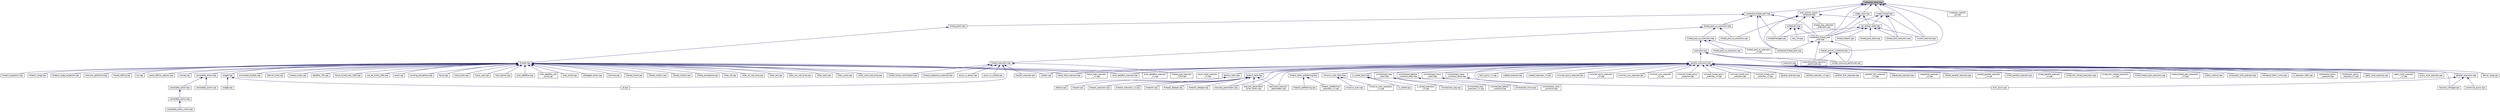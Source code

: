 digraph "scheduler_base.hpp"
{
  edge [fontname="Helvetica",fontsize="10",labelfontname="Helvetica",labelfontsize="10"];
  node [fontname="Helvetica",fontsize="10",shape=record];
  Node186 [label="scheduler_base.hpp",height=0.2,width=0.4,color="black", fillcolor="grey75", style="filled", fontcolor="black"];
  Node186 -> Node187 [dir="back",color="midnightblue",fontsize="10",style="solid",fontname="Helvetica"];
  Node187 [label="shared_priority_scheduler.hpp",height=0.2,width=0.4,color="black", fillcolor="white", style="filled",URL="$d0/d84/shared__priority__scheduler_8hpp.html"];
  Node187 -> Node188 [dir="back",color="midnightblue",fontsize="10",style="solid",fontname="Helvetica"];
  Node188 [label="oversubscribing_resource\l_partitioner.cpp",height=0.2,width=0.4,color="black", fillcolor="white", style="filled",URL="$dd/dee/oversubscribing__resource__partitioner_8cpp.html"];
  Node187 -> Node189 [dir="back",color="midnightblue",fontsize="10",style="solid",fontname="Helvetica"];
  Node189 [label="simple_resource_partitioner.cpp",height=0.2,width=0.4,color="black", fillcolor="white", style="filled",URL="$d5/df9/simple__resource__partitioner_8cpp.html"];
  Node186 -> Node190 [dir="back",color="midnightblue",fontsize="10",style="solid",fontname="Helvetica"];
  Node190 [label="create_thread.hpp",height=0.2,width=0.4,color="black", fillcolor="white", style="filled",URL="$db/dbb/create__thread_8hpp.html"];
  Node190 -> Node191 [dir="back",color="midnightblue",fontsize="10",style="solid",fontname="Helvetica"];
  Node191 [label="scheduled_thread_pool\l_impl.hpp",height=0.2,width=0.4,color="black", fillcolor="white", style="filled",URL="$d7/da2/scheduled__thread__pool__impl_8hpp.html"];
  Node191 -> Node188 [dir="back",color="midnightblue",fontsize="10",style="solid",fontname="Helvetica"];
  Node191 -> Node189 [dir="back",color="midnightblue",fontsize="10",style="solid",fontname="Helvetica"];
  Node191 -> Node192 [dir="back",color="midnightblue",fontsize="10",style="solid",fontname="Helvetica"];
  Node192 [label="scheduled_thread_pool.cpp",height=0.2,width=0.4,color="black", fillcolor="white", style="filled",URL="$d5/d73/scheduled__thread__pool_8cpp.html"];
  Node190 -> Node193 [dir="back",color="midnightblue",fontsize="10",style="solid",fontname="Helvetica"];
  Node193 [label="set_thread_state.hpp",height=0.2,width=0.4,color="black", fillcolor="white", style="filled",URL="$d6/d98/set__thread__state_8hpp.html"];
  Node193 -> Node191 [dir="back",color="midnightblue",fontsize="10",style="solid",fontname="Helvetica"];
  Node193 -> Node194 [dir="back",color="midnightblue",fontsize="10",style="solid",fontname="Helvetica"];
  Node194 [label="thread_pool_base.cpp",height=0.2,width=0.4,color="black", fillcolor="white", style="filled",URL="$da/de2/thread__pool__base_8cpp.html"];
  Node193 -> Node195 [dir="back",color="midnightblue",fontsize="10",style="solid",fontname="Helvetica"];
  Node195 [label="current_executor.cpp",height=0.2,width=0.4,color="black", fillcolor="white", style="filled",URL="$d4/d27/current__executor_8cpp.html"];
  Node193 -> Node196 [dir="back",color="midnightblue",fontsize="10",style="solid",fontname="Helvetica"];
  Node196 [label="thread_pool_executors.cpp",height=0.2,width=0.4,color="black", fillcolor="white", style="filled",URL="$d8/ddd/src_2runtime_2threads_2executors_2thread__pool__executors_8cpp.html"];
  Node193 -> Node197 [dir="back",color="midnightblue",fontsize="10",style="solid",fontname="Helvetica"];
  Node197 [label="thread_helpers.cpp",height=0.2,width=0.4,color="black", fillcolor="white", style="filled",URL="$d7/d5f/thread__helpers_8cpp.html"];
  Node193 -> Node198 [dir="back",color="midnightblue",fontsize="10",style="solid",fontname="Helvetica"];
  Node198 [label="threadmanager.cpp",height=0.2,width=0.4,color="black", fillcolor="white", style="filled",URL="$d5/d57/threadmanager_8cpp.html"];
  Node190 -> Node195 [dir="back",color="midnightblue",fontsize="10",style="solid",fontname="Helvetica"];
  Node190 -> Node196 [dir="back",color="midnightblue",fontsize="10",style="solid",fontname="Helvetica"];
  Node186 -> Node199 [dir="back",color="midnightblue",fontsize="10",style="solid",fontname="Helvetica"];
  Node199 [label="create_work.hpp",height=0.2,width=0.4,color="black", fillcolor="white", style="filled",URL="$d2/dd7/create__work_8hpp.html"];
  Node199 -> Node191 [dir="back",color="midnightblue",fontsize="10",style="solid",fontname="Helvetica"];
  Node199 -> Node193 [dir="back",color="midnightblue",fontsize="10",style="solid",fontname="Helvetica"];
  Node186 -> Node200 [dir="back",color="midnightblue",fontsize="10",style="solid",fontname="Helvetica"];
  Node200 [label="scheduled_thread_pool.hpp",height=0.2,width=0.4,color="black", fillcolor="white", style="filled",URL="$d8/de4/scheduled__thread__pool_8hpp.html"];
  Node200 -> Node191 [dir="back",color="midnightblue",fontsize="10",style="solid",fontname="Helvetica"];
  Node200 -> Node201 [dir="back",color="midnightblue",fontsize="10",style="solid",fontname="Helvetica"];
  Node201 [label="thread_pool_os_executors.hpp",height=0.2,width=0.4,color="black", fillcolor="white", style="filled",URL="$df/d39/runtime_2threads_2executors_2thread__pool__os__executors_8hpp.html"];
  Node201 -> Node202 [dir="back",color="midnightblue",fontsize="10",style="solid",fontname="Helvetica"];
  Node202 [label="thread_executors.hpp",height=0.2,width=0.4,color="black", fillcolor="white", style="filled",URL="$de/dc6/thread__executors_8hpp.html"];
  Node202 -> Node203 [dir="back",color="midnightblue",fontsize="10",style="solid",fontname="Helvetica"];
  Node203 [label="async_io_action.cpp",height=0.2,width=0.4,color="black", fillcolor="white", style="filled",URL="$d3/df5/async__io__action_8cpp.html"];
  Node202 -> Node204 [dir="back",color="midnightblue",fontsize="10",style="solid",fontname="Helvetica"];
  Node204 [label="async_io_simple.cpp",height=0.2,width=0.4,color="black", fillcolor="white", style="filled",URL="$da/db7/async__io__simple_8cpp.html"];
  Node202 -> Node205 [dir="back",color="midnightblue",fontsize="10",style="solid",fontname="Helvetica"];
  Node205 [label="qt.cpp",height=0.2,width=0.4,color="black", fillcolor="white", style="filled",URL="$df/d90/qt_8cpp.html"];
  Node202 -> Node206 [dir="back",color="midnightblue",fontsize="10",style="solid",fontname="Helvetica"];
  Node206 [label="fractals_executor.cpp",height=0.2,width=0.4,color="black", fillcolor="white", style="filled",URL="$d9/da9/fractals__executor_8cpp.html"];
  Node202 -> Node207 [dir="back",color="midnightblue",fontsize="10",style="solid",fontname="Helvetica"];
  Node207 [label="simple_future_continuation.cpp",height=0.2,width=0.4,color="black", fillcolor="white", style="filled",URL="$d8/d3c/simple__future__continuation_8cpp.html"];
  Node202 -> Node208 [dir="back",color="midnightblue",fontsize="10",style="solid",fontname="Helvetica"];
  Node208 [label="thread_pool_executor\l_1114.cpp",height=0.2,width=0.4,color="black", fillcolor="white", style="filled",URL="$d8/d63/thread__pool__executor__1114_8cpp.html"];
  Node202 -> Node209 [dir="back",color="midnightblue",fontsize="10",style="solid",fontname="Helvetica"];
  Node209 [label="thread_suspension_executor.cpp",height=0.2,width=0.4,color="black", fillcolor="white", style="filled",URL="$de/d9f/thread__suspension__executor_8cpp.html"];
  Node201 -> Node210 [dir="back",color="midnightblue",fontsize="10",style="solid",fontname="Helvetica"];
  Node210 [label="thread_pool_os_executors.hpp",height=0.2,width=0.4,color="black", fillcolor="white", style="filled",URL="$d7/dab/parallel_2executors_2thread__pool__os__executors_8hpp.html"];
  Node210 -> Node211 [dir="back",color="midnightblue",fontsize="10",style="solid",fontname="Helvetica"];
  Node211 [label="executors.hpp",height=0.2,width=0.4,color="black", fillcolor="white", style="filled",URL="$d6/d4e/parallel_2executors_8hpp.html"];
  Node211 -> Node188 [dir="back",color="midnightblue",fontsize="10",style="solid",fontname="Helvetica"];
  Node211 -> Node189 [dir="back",color="midnightblue",fontsize="10",style="solid",fontname="Helvetica"];
  Node211 -> Node212 [dir="back",color="midnightblue",fontsize="10",style="solid",fontname="Helvetica"];
  Node212 [label="parallel_executors.hpp",height=0.2,width=0.4,color="black", fillcolor="white", style="filled",URL="$d5/d19/parallel__executors_8hpp.html"];
  Node212 -> Node213 [dir="back",color="midnightblue",fontsize="10",style="solid",fontname="Helvetica"];
  Node213 [label="cublas_matmul.cpp",height=0.2,width=0.4,color="black", fillcolor="white", style="filled",URL="$dd/d84/cublas__matmul_8cpp.html"];
  Node212 -> Node214 [dir="back",color="midnightblue",fontsize="10",style="solid",fontname="Helvetica"];
  Node214 [label="component_with_executor.cpp",height=0.2,width=0.4,color="black", fillcolor="white", style="filled",URL="$d4/d20/component__with__executor_8cpp.html"];
  Node212 -> Node215 [dir="back",color="midnightblue",fontsize="10",style="solid",fontname="Helvetica"];
  Node215 [label="transpose_block_numa.cpp",height=0.2,width=0.4,color="black", fillcolor="white", style="filled",URL="$dd/d3b/transpose__block__numa_8cpp.html"];
  Node212 -> Node216 [dir="back",color="midnightblue",fontsize="10",style="solid",fontname="Helvetica"];
  Node216 [label="stream.cpp",height=0.2,width=0.4,color="black", fillcolor="white", style="filled",URL="$da/d5f/stream_8cpp.html"];
  Node212 -> Node217 [dir="back",color="midnightblue",fontsize="10",style="solid",fontname="Helvetica"];
  Node217 [label="is_executor_1691.cpp",height=0.2,width=0.4,color="black", fillcolor="white", style="filled",URL="$d2/d1e/is__executor__1691_8cpp.html"];
  Node212 -> Node218 [dir="back",color="midnightblue",fontsize="10",style="solid",fontname="Helvetica"];
  Node218 [label="distribution_policy\l_executor.cpp",height=0.2,width=0.4,color="black", fillcolor="white", style="filled",URL="$da/d92/distribution__policy__executor_8cpp.html"];
  Node212 -> Node219 [dir="back",color="midnightblue",fontsize="10",style="solid",fontname="Helvetica"];
  Node219 [label="distribution_policy\l_executor_v1.cpp",height=0.2,width=0.4,color="black", fillcolor="white", style="filled",URL="$dd/d43/distribution__policy__executor__v1_8cpp.html"];
  Node212 -> Node220 [dir="back",color="midnightblue",fontsize="10",style="solid",fontname="Helvetica"];
  Node220 [label="apply_local_executor.cpp",height=0.2,width=0.4,color="black", fillcolor="white", style="filled",URL="$db/d84/apply__local__executor_8cpp.html"];
  Node212 -> Node221 [dir="back",color="midnightblue",fontsize="10",style="solid",fontname="Helvetica"];
  Node221 [label="apply_local_executor\l_v1.cpp",height=0.2,width=0.4,color="black", fillcolor="white", style="filled",URL="$dd/d53/apply__local__executor__v1_8cpp.html"];
  Node212 -> Node222 [dir="back",color="midnightblue",fontsize="10",style="solid",fontname="Helvetica"];
  Node222 [label="async_local_executor.cpp",height=0.2,width=0.4,color="black", fillcolor="white", style="filled",URL="$d4/dce/async__local__executor_8cpp.html"];
  Node212 -> Node223 [dir="back",color="midnightblue",fontsize="10",style="solid",fontname="Helvetica"];
  Node223 [label="async_local_executor\l_v1.cpp",height=0.2,width=0.4,color="black", fillcolor="white", style="filled",URL="$da/d4a/async__local__executor__v1_8cpp.html"];
  Node212 -> Node224 [dir="back",color="midnightblue",fontsize="10",style="solid",fontname="Helvetica"];
  Node224 [label="future_then_executor.cpp",height=0.2,width=0.4,color="black", fillcolor="white", style="filled",URL="$df/dbe/future__then__executor_8cpp.html"];
  Node212 -> Node225 [dir="back",color="midnightblue",fontsize="10",style="solid",fontname="Helvetica"];
  Node225 [label="future_then_executor\l_v1.cpp",height=0.2,width=0.4,color="black", fillcolor="white", style="filled",URL="$de/dc5/future__then__executor__v1_8cpp.html"];
  Node212 -> Node226 [dir="back",color="midnightblue",fontsize="10",style="solid",fontname="Helvetica"];
  Node226 [label="local_dataflow_executor.cpp",height=0.2,width=0.4,color="black", fillcolor="white", style="filled",URL="$d2/d73/local__dataflow__executor_8cpp.html"];
  Node212 -> Node227 [dir="back",color="midnightblue",fontsize="10",style="solid",fontname="Helvetica"];
  Node227 [label="local_dataflow_executor\l_v1.cpp",height=0.2,width=0.4,color="black", fillcolor="white", style="filled",URL="$df/d49/local__dataflow__executor__v1_8cpp.html"];
  Node212 -> Node228 [dir="back",color="midnightblue",fontsize="10",style="solid",fontname="Helvetica"];
  Node228 [label="destroy_tests.hpp",height=0.2,width=0.4,color="black", fillcolor="white", style="filled",URL="$db/d13/destroy__tests_8hpp.html"];
  Node228 -> Node229 [dir="back",color="midnightblue",fontsize="10",style="solid",fontname="Helvetica"];
  Node229 [label="destroy.cpp",height=0.2,width=0.4,color="black", fillcolor="white", style="filled",URL="$dd/d93/destroy_8cpp.html"];
  Node212 -> Node230 [dir="back",color="midnightblue",fontsize="10",style="solid",fontname="Helvetica"];
  Node230 [label="foreach_tests.hpp",height=0.2,width=0.4,color="black", fillcolor="white", style="filled",URL="$d4/d2c/algorithms_2foreach__tests_8hpp.html"];
  Node230 -> Node231 [dir="back",color="midnightblue",fontsize="10",style="solid",fontname="Helvetica"];
  Node231 [label="foreach.cpp",height=0.2,width=0.4,color="black", fillcolor="white", style="filled",URL="$d1/d33/foreach_8cpp.html"];
  Node230 -> Node232 [dir="back",color="midnightblue",fontsize="10",style="solid",fontname="Helvetica"];
  Node232 [label="foreach_executors.cpp",height=0.2,width=0.4,color="black", fillcolor="white", style="filled",URL="$d3/d54/foreach__executors_8cpp.html"];
  Node230 -> Node233 [dir="back",color="midnightblue",fontsize="10",style="solid",fontname="Helvetica"];
  Node233 [label="foreach_executors_v1.cpp",height=0.2,width=0.4,color="black", fillcolor="white", style="filled",URL="$dd/dda/foreach__executors__v1_8cpp.html"];
  Node230 -> Node234 [dir="back",color="midnightblue",fontsize="10",style="solid",fontname="Helvetica"];
  Node234 [label="foreachn.cpp",height=0.2,width=0.4,color="black", fillcolor="white", style="filled",URL="$d3/d1b/foreachn_8cpp.html"];
  Node230 -> Node235 [dir="back",color="midnightblue",fontsize="10",style="solid",fontname="Helvetica"];
  Node235 [label="foreach_datapar.cpp",height=0.2,width=0.4,color="black", fillcolor="white", style="filled",URL="$da/dfb/foreach__datapar_8cpp.html"];
  Node230 -> Node236 [dir="back",color="midnightblue",fontsize="10",style="solid",fontname="Helvetica"];
  Node236 [label="foreachn_datapar.cpp",height=0.2,width=0.4,color="black", fillcolor="white", style="filled",URL="$d3/ddd/foreachn__datapar_8cpp.html"];
  Node230 -> Node237 [dir="back",color="midnightblue",fontsize="10",style="solid",fontname="Helvetica"];
  Node237 [label="executor_parameters.cpp",height=0.2,width=0.4,color="black", fillcolor="white", style="filled",URL="$dc/d90/executor__parameters_8cpp.html"];
  Node230 -> Node238 [dir="back",color="midnightblue",fontsize="10",style="solid",fontname="Helvetica"];
  Node238 [label="executor_parameters\l_timer_hooks.cpp",height=0.2,width=0.4,color="black", fillcolor="white", style="filled",URL="$d4/d85/executor__parameters__timer__hooks_8cpp.html"];
  Node230 -> Node239 [dir="back",color="midnightblue",fontsize="10",style="solid",fontname="Helvetica"];
  Node239 [label="persistent_executor\l_parameters.cpp",height=0.2,width=0.4,color="black", fillcolor="white", style="filled",URL="$db/d9b/persistent__executor__parameters_8cpp.html"];
  Node212 -> Node240 [dir="back",color="midnightblue",fontsize="10",style="solid",fontname="Helvetica"];
  Node240 [label="foreach_tests_prefetching.hpp",height=0.2,width=0.4,color="black", fillcolor="white", style="filled",URL="$de/d0e/foreach__tests__prefetching_8hpp.html"];
  Node240 -> Node241 [dir="back",color="midnightblue",fontsize="10",style="solid",fontname="Helvetica"];
  Node241 [label="foreach_prefetching.cpp",height=0.2,width=0.4,color="black", fillcolor="white", style="filled",URL="$d4/df0/foreach__prefetching_8cpp.html"];
  Node240 -> Node242 [dir="back",color="midnightblue",fontsize="10",style="solid",fontname="Helvetica"];
  Node242 [label="foreach_prefetching\l_executors_v1.cpp",height=0.2,width=0.4,color="black", fillcolor="white", style="filled",URL="$dd/d50/foreach__prefetching__executors__v1_8cpp.html"];
  Node212 -> Node243 [dir="back",color="midnightblue",fontsize="10",style="solid",fontname="Helvetica"];
  Node243 [label="inclusive_scan_tests.hpp",height=0.2,width=0.4,color="black", fillcolor="white", style="filled",URL="$d1/d1e/inclusive__scan__tests_8hpp.html"];
  Node243 -> Node244 [dir="back",color="midnightblue",fontsize="10",style="solid",fontname="Helvetica"];
  Node244 [label="inclusive_scan.cpp",height=0.2,width=0.4,color="black", fillcolor="white", style="filled",URL="$d4/d31/inclusive__scan_8cpp.html"];
  Node243 -> Node245 [dir="back",color="midnightblue",fontsize="10",style="solid",fontname="Helvetica"];
  Node245 [label="inclusive_scan_executors\l_v1.cpp",height=0.2,width=0.4,color="black", fillcolor="white", style="filled",URL="$da/dda/inclusive__scan__executors__v1_8cpp.html"];
  Node212 -> Node246 [dir="back",color="midnightblue",fontsize="10",style="solid",fontname="Helvetica"];
  Node246 [label="is_sorted_tests.hpp",height=0.2,width=0.4,color="black", fillcolor="white", style="filled",URL="$d7/d7f/is__sorted__tests_8hpp.html"];
  Node246 -> Node247 [dir="back",color="midnightblue",fontsize="10",style="solid",fontname="Helvetica"];
  Node247 [label="is_sorted.cpp",height=0.2,width=0.4,color="black", fillcolor="white", style="filled",URL="$df/d8f/is__sorted_8cpp.html"];
  Node246 -> Node248 [dir="back",color="midnightblue",fontsize="10",style="solid",fontname="Helvetica"];
  Node248 [label="is_sorted_executors\l_v1.cpp",height=0.2,width=0.4,color="black", fillcolor="white", style="filled",URL="$d1/d98/is__sorted__executors__v1_8cpp.html"];
  Node212 -> Node249 [dir="back",color="midnightblue",fontsize="10",style="solid",fontname="Helvetica"];
  Node249 [label="uninitialized_copy\l_tests.hpp",height=0.2,width=0.4,color="black", fillcolor="white", style="filled",URL="$d4/dae/uninitialized__copy__tests_8hpp.html"];
  Node249 -> Node250 [dir="back",color="midnightblue",fontsize="10",style="solid",fontname="Helvetica"];
  Node250 [label="uninitialized_copy.cpp",height=0.2,width=0.4,color="black", fillcolor="white", style="filled",URL="$d7/d92/uninitialized__copy_8cpp.html"];
  Node249 -> Node251 [dir="back",color="midnightblue",fontsize="10",style="solid",fontname="Helvetica"];
  Node251 [label="uninitialized_copy\l_executors_v1.cpp",height=0.2,width=0.4,color="black", fillcolor="white", style="filled",URL="$da/d28/uninitialized__copy__executors__v1_8cpp.html"];
  Node212 -> Node252 [dir="back",color="midnightblue",fontsize="10",style="solid",fontname="Helvetica"];
  Node252 [label="uninitialized_default\l_construct_tests.hpp",height=0.2,width=0.4,color="black", fillcolor="white", style="filled",URL="$de/def/uninitialized__default__construct__tests_8hpp.html"];
  Node252 -> Node253 [dir="back",color="midnightblue",fontsize="10",style="solid",fontname="Helvetica"];
  Node253 [label="uninitialized_default\l_construct.cpp",height=0.2,width=0.4,color="black", fillcolor="white", style="filled",URL="$d0/d35/uninitialized__default__construct_8cpp.html"];
  Node212 -> Node254 [dir="back",color="midnightblue",fontsize="10",style="solid",fontname="Helvetica"];
  Node254 [label="uninitialized_move\l_tests.hpp",height=0.2,width=0.4,color="black", fillcolor="white", style="filled",URL="$d4/daa/uninitialized__move__tests_8hpp.html"];
  Node254 -> Node255 [dir="back",color="midnightblue",fontsize="10",style="solid",fontname="Helvetica"];
  Node255 [label="uninitialized_move.cpp",height=0.2,width=0.4,color="black", fillcolor="white", style="filled",URL="$d9/da0/uninitialized__move_8cpp.html"];
  Node212 -> Node256 [dir="back",color="midnightblue",fontsize="10",style="solid",fontname="Helvetica"];
  Node256 [label="uninitialized_value\l_construct_tests.hpp",height=0.2,width=0.4,color="black", fillcolor="white", style="filled",URL="$dc/d40/uninitialized__value__construct__tests_8hpp.html"];
  Node256 -> Node257 [dir="back",color="midnightblue",fontsize="10",style="solid",fontname="Helvetica"];
  Node257 [label="uninitialized_value\l_construct.cpp",height=0.2,width=0.4,color="black", fillcolor="white", style="filled",URL="$de/d0f/uninitialized__value__construct_8cpp.html"];
  Node212 -> Node258 [dir="back",color="midnightblue",fontsize="10",style="solid",fontname="Helvetica"];
  Node258 [label="bulk_async.cpp",height=0.2,width=0.4,color="black", fillcolor="white", style="filled",URL="$d2/d56/bulk__async_8cpp.html"];
  Node212 -> Node259 [dir="back",color="midnightblue",fontsize="10",style="solid",fontname="Helvetica"];
  Node259 [label="bulk_async_v1.cpp",height=0.2,width=0.4,color="black", fillcolor="white", style="filled",URL="$d5/d1d/bulk__async__v1_8cpp.html"];
  Node212 -> Node260 [dir="back",color="midnightblue",fontsize="10",style="solid",fontname="Helvetica"];
  Node260 [label="created_executor.cpp",height=0.2,width=0.4,color="black", fillcolor="white", style="filled",URL="$d9/dca/created__executor_8cpp.html"];
  Node212 -> Node261 [dir="back",color="midnightblue",fontsize="10",style="solid",fontname="Helvetica"];
  Node261 [label="created_executor_v1.cpp",height=0.2,width=0.4,color="black", fillcolor="white", style="filled",URL="$de/ddd/created__executor__v1_8cpp.html"];
  Node212 -> Node237 [dir="back",color="midnightblue",fontsize="10",style="solid",fontname="Helvetica"];
  Node212 -> Node238 [dir="back",color="midnightblue",fontsize="10",style="solid",fontname="Helvetica"];
  Node212 -> Node262 [dir="back",color="midnightblue",fontsize="10",style="solid",fontname="Helvetica"];
  Node262 [label="minimal_async_executor.cpp",height=0.2,width=0.4,color="black", fillcolor="white", style="filled",URL="$d8/d83/minimal__async__executor_8cpp.html"];
  Node212 -> Node263 [dir="back",color="midnightblue",fontsize="10",style="solid",fontname="Helvetica"];
  Node263 [label="minimal_async_executor\l_v1.cpp",height=0.2,width=0.4,color="black", fillcolor="white", style="filled",URL="$d3/d41/minimal__async__executor__v1_8cpp.html"];
  Node212 -> Node264 [dir="back",color="midnightblue",fontsize="10",style="solid",fontname="Helvetica"];
  Node264 [label="minimal_sync_executor.cpp",height=0.2,width=0.4,color="black", fillcolor="white", style="filled",URL="$d3/ded/minimal__sync__executor_8cpp.html"];
  Node212 -> Node265 [dir="back",color="midnightblue",fontsize="10",style="solid",fontname="Helvetica"];
  Node265 [label="minimal_sync_executor\l_v1.cpp",height=0.2,width=0.4,color="black", fillcolor="white", style="filled",URL="$d8/d5e/minimal__sync__executor__v1_8cpp.html"];
  Node212 -> Node266 [dir="back",color="midnightblue",fontsize="10",style="solid",fontname="Helvetica"];
  Node266 [label="minimal_timed_async\l_executor.cpp",height=0.2,width=0.4,color="black", fillcolor="white", style="filled",URL="$d7/de3/minimal__timed__async__executor_8cpp.html"];
  Node212 -> Node267 [dir="back",color="midnightblue",fontsize="10",style="solid",fontname="Helvetica"];
  Node267 [label="minimal_timed_async\l_executor_v1.cpp",height=0.2,width=0.4,color="black", fillcolor="white", style="filled",URL="$dc/d41/minimal__timed__async__executor__v1_8cpp.html"];
  Node212 -> Node268 [dir="back",color="midnightblue",fontsize="10",style="solid",fontname="Helvetica"];
  Node268 [label="minimal_timed_sync\l_executor.cpp",height=0.2,width=0.4,color="black", fillcolor="white", style="filled",URL="$d0/dc2/minimal__timed__sync__executor_8cpp.html"];
  Node212 -> Node269 [dir="back",color="midnightblue",fontsize="10",style="solid",fontname="Helvetica"];
  Node269 [label="minimal_timed_sync\l_executor_v1.cpp",height=0.2,width=0.4,color="black", fillcolor="white", style="filled",URL="$d8/db4/minimal__timed__sync__executor__v1_8cpp.html"];
  Node212 -> Node270 [dir="back",color="midnightblue",fontsize="10",style="solid",fontname="Helvetica"];
  Node270 [label="parallel_executor.cpp",height=0.2,width=0.4,color="black", fillcolor="white", style="filled",URL="$de/d9d/parallel__executor_8cpp.html"];
  Node212 -> Node271 [dir="back",color="midnightblue",fontsize="10",style="solid",fontname="Helvetica"];
  Node271 [label="parallel_executor_v1.cpp",height=0.2,width=0.4,color="black", fillcolor="white", style="filled",URL="$d4/db4/parallel__executor__v1_8cpp.html"];
  Node212 -> Node272 [dir="back",color="midnightblue",fontsize="10",style="solid",fontname="Helvetica"];
  Node272 [label="parallel_fork_executor.cpp",height=0.2,width=0.4,color="black", fillcolor="white", style="filled",URL="$d3/d7a/parallel__fork__executor_8cpp.html"];
  Node212 -> Node273 [dir="back",color="midnightblue",fontsize="10",style="solid",fontname="Helvetica"];
  Node273 [label="parallel_fork_executor\l_v1.cpp",height=0.2,width=0.4,color="black", fillcolor="white", style="filled",URL="$d2/d6e/parallel__fork__executor__v1_8cpp.html"];
  Node212 -> Node239 [dir="back",color="midnightblue",fontsize="10",style="solid",fontname="Helvetica"];
  Node212 -> Node274 [dir="back",color="midnightblue",fontsize="10",style="solid",fontname="Helvetica"];
  Node274 [label="sequenced_executor.cpp",height=0.2,width=0.4,color="black", fillcolor="white", style="filled",URL="$db/d8b/sequenced__executor_8cpp.html"];
  Node212 -> Node275 [dir="back",color="midnightblue",fontsize="10",style="solid",fontname="Helvetica"];
  Node275 [label="sequential_executor\l_v1.cpp",height=0.2,width=0.4,color="black", fillcolor="white", style="filled",URL="$dc/d59/sequential__executor__v1_8cpp.html"];
  Node212 -> Node276 [dir="back",color="midnightblue",fontsize="10",style="solid",fontname="Helvetica"];
  Node276 [label="shared_parallel_executor.cpp",height=0.2,width=0.4,color="black", fillcolor="white", style="filled",URL="$d9/d62/shared__parallel__executor_8cpp.html"];
  Node212 -> Node277 [dir="back",color="midnightblue",fontsize="10",style="solid",fontname="Helvetica"];
  Node277 [label="shared_parallel_executor\l_v1.cpp",height=0.2,width=0.4,color="black", fillcolor="white", style="filled",URL="$d3/d6f/shared__parallel__executor__v1_8cpp.html"];
  Node212 -> Node278 [dir="back",color="midnightblue",fontsize="10",style="solid",fontname="Helvetica"];
  Node278 [label="timed_parallel_executor.cpp",height=0.2,width=0.4,color="black", fillcolor="white", style="filled",URL="$d6/d72/timed__parallel__executor_8cpp.html"];
  Node212 -> Node279 [dir="back",color="midnightblue",fontsize="10",style="solid",fontname="Helvetica"];
  Node279 [label="timed_parallel_executor\l_v1.cpp",height=0.2,width=0.4,color="black", fillcolor="white", style="filled",URL="$d7/dd1/timed__parallel__executor__v1_8cpp.html"];
  Node212 -> Node280 [dir="back",color="midnightblue",fontsize="10",style="solid",fontname="Helvetica"];
  Node280 [label="timed_this_thread_executors.cpp",height=0.2,width=0.4,color="black", fillcolor="white", style="filled",URL="$dc/dc3/timed__this__thread__executors_8cpp.html"];
  Node212 -> Node281 [dir="back",color="midnightblue",fontsize="10",style="solid",fontname="Helvetica"];
  Node281 [label="timed_this_thread_executors\l_v1.cpp",height=0.2,width=0.4,color="black", fillcolor="white", style="filled",URL="$d2/d52/timed__this__thread__executors__v1_8cpp.html"];
  Node212 -> Node282 [dir="back",color="midnightblue",fontsize="10",style="solid",fontname="Helvetica"];
  Node282 [label="timed_thread_pool_executors.cpp",height=0.2,width=0.4,color="black", fillcolor="white", style="filled",URL="$d7/d74/timed__thread__pool__executors_8cpp.html"];
  Node212 -> Node283 [dir="back",color="midnightblue",fontsize="10",style="solid",fontname="Helvetica"];
  Node283 [label="timed_thread_pool_executors\l_v1.cpp",height=0.2,width=0.4,color="black", fillcolor="white", style="filled",URL="$dd/d64/timed__thread__pool__executors__v1_8cpp.html"];
  Node212 -> Node284 [dir="back",color="midnightblue",fontsize="10",style="solid",fontname="Helvetica"];
  Node284 [label="resource_manager.cpp",height=0.2,width=0.4,color="black", fillcolor="white", style="filled",URL="$d8/d2f/tests_2unit_2threads_2resource__manager_8cpp.html"];
  Node211 -> Node285 [dir="back",color="midnightblue",fontsize="10",style="solid",fontname="Helvetica"];
  Node285 [label="execution.hpp",height=0.2,width=0.4,color="black", fillcolor="white", style="filled",URL="$d7/d7f/execution_8hpp.html"];
  Node285 -> Node286 [dir="back",color="midnightblue",fontsize="10",style="solid",fontname="Helvetica"];
  Node286 [label="parallel_execution.hpp",height=0.2,width=0.4,color="black", fillcolor="white", style="filled",URL="$dd/d31/parallel__execution_8hpp.html"];
  Node286 -> Node287 [dir="back",color="midnightblue",fontsize="10",style="solid",fontname="Helvetica"];
  Node287 [label="customize_async.cpp",height=0.2,width=0.4,color="black", fillcolor="white", style="filled",URL="$d0/d82/customize__async_8cpp.html"];
  Node286 -> Node258 [dir="back",color="midnightblue",fontsize="10",style="solid",fontname="Helvetica"];
  Node286 -> Node284 [dir="back",color="midnightblue",fontsize="10",style="solid",fontname="Helvetica"];
  Node285 -> Node288 [dir="back",color="midnightblue",fontsize="10",style="solid",fontname="Helvetica"];
  Node288 [label="barrier_hang.cpp",height=0.2,width=0.4,color="black", fillcolor="white", style="filled",URL="$dd/d8b/barrier__hang_8cpp.html"];
  Node210 -> Node289 [dir="back",color="midnightblue",fontsize="10",style="solid",fontname="Helvetica"];
  Node289 [label="thread_pool_os_executors.cpp",height=0.2,width=0.4,color="black", fillcolor="white", style="filled",URL="$da/d9a/tests_2unit_2parallel_2executors_2thread__pool__os__executors_8cpp.html"];
  Node210 -> Node290 [dir="back",color="midnightblue",fontsize="10",style="solid",fontname="Helvetica"];
  Node290 [label="thread_pool_os_executors\l_v1.cpp",height=0.2,width=0.4,color="black", fillcolor="white", style="filled",URL="$d7/d15/thread__pool__os__executors__v1_8cpp.html"];
  Node201 -> Node291 [dir="back",color="midnightblue",fontsize="10",style="solid",fontname="Helvetica"];
  Node291 [label="thread_pool_os_executors.cpp",height=0.2,width=0.4,color="black", fillcolor="white", style="filled",URL="$db/d09/src_2runtime_2threads_2executors_2thread__pool__os__executors_8cpp.html"];
  Node200 -> Node292 [dir="back",color="midnightblue",fontsize="10",style="solid",fontname="Helvetica"];
  Node292 [label="thread_pools.hpp",height=0.2,width=0.4,color="black", fillcolor="white", style="filled",URL="$d2/d6f/thread__pools_8hpp.html"];
  Node292 -> Node293 [dir="back",color="midnightblue",fontsize="10",style="solid",fontname="Helvetica"];
  Node293 [label="threads.hpp",height=0.2,width=0.4,color="black", fillcolor="white", style="filled",URL="$d8/df1/threads_8hpp.html"];
  Node293 -> Node294 [dir="back",color="midnightblue",fontsize="10",style="solid",fontname="Helvetica"];
  Node294 [label="cancelable_action.hpp",height=0.2,width=0.4,color="black", fillcolor="white", style="filled",URL="$d5/d4d/server_2cancelable__action_8hpp.html"];
  Node294 -> Node295 [dir="back",color="midnightblue",fontsize="10",style="solid",fontname="Helvetica"];
  Node295 [label="cancelable_action.cpp",height=0.2,width=0.4,color="black", fillcolor="white", style="filled",URL="$d5/d0c/cancelable__action_8cpp.html"];
  Node294 -> Node296 [dir="back",color="midnightblue",fontsize="10",style="solid",fontname="Helvetica"];
  Node296 [label="cancelable_action.hpp",height=0.2,width=0.4,color="black", fillcolor="white", style="filled",URL="$d0/da3/stubs_2cancelable__action_8hpp.html"];
  Node296 -> Node297 [dir="back",color="midnightblue",fontsize="10",style="solid",fontname="Helvetica"];
  Node297 [label="cancelable_action.hpp",height=0.2,width=0.4,color="black", fillcolor="white", style="filled",URL="$d6/d28/cancelable__action_8hpp.html"];
  Node297 -> Node298 [dir="back",color="midnightblue",fontsize="10",style="solid",fontname="Helvetica"];
  Node298 [label="cancelable_action_client.cpp",height=0.2,width=0.4,color="black", fillcolor="white", style="filled",URL="$d1/db8/cancelable__action__client_8cpp.html"];
  Node293 -> Node299 [dir="back",color="midnightblue",fontsize="10",style="solid",fontname="Helvetica"];
  Node299 [label="widget.hpp",height=0.2,width=0.4,color="black", fillcolor="white", style="filled",URL="$d8/d24/widget_8hpp.html"];
  Node299 -> Node205 [dir="back",color="midnightblue",fontsize="10",style="solid",fontname="Helvetica"];
  Node299 -> Node300 [dir="back",color="midnightblue",fontsize="10",style="solid",fontname="Helvetica"];
  Node300 [label="widget.cpp",height=0.2,width=0.4,color="black", fillcolor="white", style="filled",URL="$da/d15/widget_8cpp.html"];
  Node293 -> Node301 [dir="back",color="midnightblue",fontsize="10",style="solid",fontname="Helvetica"];
  Node301 [label="enumerate_threads.cpp",height=0.2,width=0.4,color="black", fillcolor="white", style="filled",URL="$d3/dd4/enumerate__threads_8cpp.html"];
  Node293 -> Node302 [dir="back",color="midnightblue",fontsize="10",style="solid",fontname="Helvetica"];
  Node302 [label="interval_timer.cpp",height=0.2,width=0.4,color="black", fillcolor="white", style="filled",URL="$de/df1/examples_2quickstart_2interval__timer_8cpp.html"];
  Node293 -> Node303 [dir="back",color="midnightblue",fontsize="10",style="solid",fontname="Helvetica"];
  Node303 [label="shared_mutex.cpp",height=0.2,width=0.4,color="black", fillcolor="white", style="filled",URL="$da/d0b/shared__mutex_8cpp.html"];
  Node293 -> Node207 [dir="back",color="midnightblue",fontsize="10",style="solid",fontname="Helvetica"];
  Node293 -> Node216 [dir="back",color="midnightblue",fontsize="10",style="solid",fontname="Helvetica"];
  Node293 -> Node304 [dir="back",color="midnightblue",fontsize="10",style="solid",fontname="Helvetica"];
  Node304 [label="dataflow_791.cpp",height=0.2,width=0.4,color="black", fillcolor="white", style="filled",URL="$d6/da1/dataflow__791_8cpp.html"];
  Node293 -> Node305 [dir="back",color="midnightblue",fontsize="10",style="solid",fontname="Helvetica"];
  Node305 [label="future_timed_wait_1025.cpp",height=0.2,width=0.4,color="black", fillcolor="white", style="filled",URL="$de/d7d/future__timed__wait__1025_8cpp.html"];
  Node293 -> Node306 [dir="back",color="midnightblue",fontsize="10",style="solid",fontname="Helvetica"];
  Node306 [label="use_all_cores_2262.cpp",height=0.2,width=0.4,color="black", fillcolor="white", style="filled",URL="$d2/d10/use__all__cores__2262_8cpp.html"];
  Node293 -> Node307 [dir="back",color="midnightblue",fontsize="10",style="solid",fontname="Helvetica"];
  Node307 [label="await.cpp",height=0.2,width=0.4,color="black", fillcolor="white", style="filled",URL="$d6/d41/await_8cpp.html"];
  Node293 -> Node308 [dir="back",color="midnightblue",fontsize="10",style="solid",fontname="Helvetica"];
  Node308 [label="counting_semaphore.cpp",height=0.2,width=0.4,color="black", fillcolor="white", style="filled",URL="$df/de9/counting__semaphore_8cpp.html"];
  Node293 -> Node309 [dir="back",color="midnightblue",fontsize="10",style="solid",fontname="Helvetica"];
  Node309 [label="future.cpp",height=0.2,width=0.4,color="black", fillcolor="white", style="filled",URL="$d6/d4d/future_8cpp.html"];
  Node293 -> Node310 [dir="back",color="midnightblue",fontsize="10",style="solid",fontname="Helvetica"];
  Node310 [label="future_then.cpp",height=0.2,width=0.4,color="black", fillcolor="white", style="filled",URL="$df/da5/future__then_8cpp.html"];
  Node293 -> Node224 [dir="back",color="midnightblue",fontsize="10",style="solid",fontname="Helvetica"];
  Node293 -> Node225 [dir="back",color="midnightblue",fontsize="10",style="solid",fontname="Helvetica"];
  Node293 -> Node311 [dir="back",color="midnightblue",fontsize="10",style="solid",fontname="Helvetica"];
  Node311 [label="future_wait.cpp",height=0.2,width=0.4,color="black", fillcolor="white", style="filled",URL="$d6/d2f/future__wait_8cpp.html"];
  Node293 -> Node312 [dir="back",color="midnightblue",fontsize="10",style="solid",fontname="Helvetica"];
  Node312 [label="local_barrier.cpp",height=0.2,width=0.4,color="black", fillcolor="white", style="filled",URL="$d2/db4/tests_2unit_2lcos_2local__barrier_8cpp.html"];
  Node293 -> Node313 [dir="back",color="midnightblue",fontsize="10",style="solid",fontname="Helvetica"];
  Node313 [label="local_dataflow.cpp",height=0.2,width=0.4,color="black", fillcolor="white", style="filled",URL="$d9/d92/local__dataflow_8cpp.html"];
  Node293 -> Node226 [dir="back",color="midnightblue",fontsize="10",style="solid",fontname="Helvetica"];
  Node293 -> Node227 [dir="back",color="midnightblue",fontsize="10",style="solid",fontname="Helvetica"];
  Node293 -> Node314 [dir="back",color="midnightblue",fontsize="10",style="solid",fontname="Helvetica"];
  Node314 [label="local_dataflow_std\l_array.cpp",height=0.2,width=0.4,color="black", fillcolor="white", style="filled",URL="$db/dcb/local__dataflow__std__array_8cpp.html"];
  Node293 -> Node315 [dir="back",color="midnightblue",fontsize="10",style="solid",fontname="Helvetica"];
  Node315 [label="local_event.cpp",height=0.2,width=0.4,color="black", fillcolor="white", style="filled",URL="$df/d9a/local__event_8cpp.html"];
  Node293 -> Node316 [dir="back",color="midnightblue",fontsize="10",style="solid",fontname="Helvetica"];
  Node316 [label="packaged_action.cpp",height=0.2,width=0.4,color="black", fillcolor="white", style="filled",URL="$d3/d63/packaged__action_8cpp.html"];
  Node293 -> Node317 [dir="back",color="midnightblue",fontsize="10",style="solid",fontname="Helvetica"];
  Node317 [label="promise.cpp",height=0.2,width=0.4,color="black", fillcolor="white", style="filled",URL="$d1/d4f/tests_2unit_2lcos_2promise_8cpp.html"];
  Node293 -> Node318 [dir="back",color="midnightblue",fontsize="10",style="solid",fontname="Helvetica"];
  Node318 [label="shared_future.cpp",height=0.2,width=0.4,color="black", fillcolor="white", style="filled",URL="$d3/d69/shared__future_8cpp.html"];
  Node293 -> Node319 [dir="back",color="midnightblue",fontsize="10",style="solid",fontname="Helvetica"];
  Node319 [label="shared_mutex1.cpp",height=0.2,width=0.4,color="black", fillcolor="white", style="filled",URL="$d8/d57/shared__mutex1_8cpp.html"];
  Node293 -> Node320 [dir="back",color="midnightblue",fontsize="10",style="solid",fontname="Helvetica"];
  Node320 [label="shared_mutex2.cpp",height=0.2,width=0.4,color="black", fillcolor="white", style="filled",URL="$d1/d40/shared__mutex2_8cpp.html"];
  Node293 -> Node321 [dir="back",color="midnightblue",fontsize="10",style="solid",fontname="Helvetica"];
  Node321 [label="sliding_semaphore.cpp",height=0.2,width=0.4,color="black", fillcolor="white", style="filled",URL="$d2/d38/sliding__semaphore_8cpp.html"];
  Node293 -> Node322 [dir="back",color="midnightblue",fontsize="10",style="solid",fontname="Helvetica"];
  Node322 [label="when_all.cpp",height=0.2,width=0.4,color="black", fillcolor="white", style="filled",URL="$da/d18/when__all_8cpp.html"];
  Node293 -> Node323 [dir="back",color="midnightblue",fontsize="10",style="solid",fontname="Helvetica"];
  Node323 [label="when_all_std_array.cpp",height=0.2,width=0.4,color="black", fillcolor="white", style="filled",URL="$d0/dfc/when__all__std__array_8cpp.html"];
  Node293 -> Node324 [dir="back",color="midnightblue",fontsize="10",style="solid",fontname="Helvetica"];
  Node324 [label="when_any.cpp",height=0.2,width=0.4,color="black", fillcolor="white", style="filled",URL="$d7/d30/when__any_8cpp.html"];
  Node293 -> Node325 [dir="back",color="midnightblue",fontsize="10",style="solid",fontname="Helvetica"];
  Node325 [label="when_any_std_array.cpp",height=0.2,width=0.4,color="black", fillcolor="white", style="filled",URL="$d3/d3d/when__any__std__array_8cpp.html"];
  Node293 -> Node326 [dir="back",color="midnightblue",fontsize="10",style="solid",fontname="Helvetica"];
  Node326 [label="when_each.cpp",height=0.2,width=0.4,color="black", fillcolor="white", style="filled",URL="$d0/d95/when__each_8cpp.html"];
  Node293 -> Node327 [dir="back",color="midnightblue",fontsize="10",style="solid",fontname="Helvetica"];
  Node327 [label="when_some.cpp",height=0.2,width=0.4,color="black", fillcolor="white", style="filled",URL="$dc/d48/when__some_8cpp.html"];
  Node293 -> Node328 [dir="back",color="midnightblue",fontsize="10",style="solid",fontname="Helvetica"];
  Node328 [label="when_some_std_array.cpp",height=0.2,width=0.4,color="black", fillcolor="white", style="filled",URL="$df/d4d/when__some__std__array_8cpp.html"];
  Node293 -> Node329 [dir="back",color="midnightblue",fontsize="10",style="solid",fontname="Helvetica"];
  Node329 [label="foreach_projection.cpp",height=0.2,width=0.4,color="black", fillcolor="white", style="filled",URL="$d3/d3e/foreach__projection_8cpp.html"];
  Node293 -> Node330 [dir="back",color="midnightblue",fontsize="10",style="solid",fontname="Helvetica"];
  Node330 [label="foreach_range.cpp",height=0.2,width=0.4,color="black", fillcolor="white", style="filled",URL="$d1/d8e/foreach__range_8cpp.html"];
  Node293 -> Node331 [dir="back",color="midnightblue",fontsize="10",style="solid",fontname="Helvetica"];
  Node331 [label="foreach_range_projection.cpp",height=0.2,width=0.4,color="black", fillcolor="white", style="filled",URL="$d6/d56/foreach__range__projection_8cpp.html"];
  Node293 -> Node332 [dir="back",color="midnightblue",fontsize="10",style="solid",fontname="Helvetica"];
  Node332 [label="resource_partitioner.cpp",height=0.2,width=0.4,color="black", fillcolor="white", style="filled",URL="$d8/dd8/resource__partitioner_8cpp.html"];
  Node293 -> Node333 [dir="back",color="midnightblue",fontsize="10",style="solid",fontname="Helvetica"];
  Node333 [label="thread_affinity.cpp",height=0.2,width=0.4,color="black", fillcolor="white", style="filled",URL="$da/dce/thread__affinity_8cpp.html"];
  Node293 -> Node334 [dir="back",color="midnightblue",fontsize="10",style="solid",fontname="Helvetica"];
  Node334 [label="tss.cpp",height=0.2,width=0.4,color="black", fillcolor="white", style="filled",URL="$dc/d69/tests_2unit_2threads_2tss_8cpp.html"];
  Node293 -> Node335 [dir="back",color="midnightblue",fontsize="10",style="solid",fontname="Helvetica"];
  Node335 [label="parse_affinity_options.cpp",height=0.2,width=0.4,color="black", fillcolor="white", style="filled",URL="$d2/db7/tests_2unit_2util_2parse__affinity__options_8cpp.html"];
  Node293 -> Node336 [dir="back",color="midnightblue",fontsize="10",style="solid",fontname="Helvetica"];
  Node336 [label="unwrap.cpp",height=0.2,width=0.4,color="black", fillcolor="white", style="filled",URL="$df/d62/unwrap_8cpp.html"];
  Node200 -> Node192 [dir="back",color="midnightblue",fontsize="10",style="solid",fontname="Helvetica"];
  Node200 -> Node198 [dir="back",color="midnightblue",fontsize="10",style="solid",fontname="Helvetica"];
  Node186 -> Node191 [dir="back",color="midnightblue",fontsize="10",style="solid",fontname="Helvetica"];
  Node186 -> Node337 [dir="back",color="midnightblue",fontsize="10",style="solid",fontname="Helvetica"];
  Node337 [label="local_priority_queue\l_scheduler.hpp",height=0.2,width=0.4,color="black", fillcolor="white", style="filled",URL="$d2/d20/local__priority__queue__scheduler_8hpp.html"];
  Node337 -> Node338 [dir="back",color="midnightblue",fontsize="10",style="solid",fontname="Helvetica"];
  Node338 [label="schedulers.hpp",height=0.2,width=0.4,color="black", fillcolor="white", style="filled",URL="$d2/d04/schedulers_8hpp.html"];
  Node338 -> Node191 [dir="back",color="midnightblue",fontsize="10",style="solid",fontname="Helvetica"];
  Node338 -> Node339 [dir="back",color="midnightblue",fontsize="10",style="solid",fontname="Helvetica"];
  Node339 [label="hpx_init.cpp",height=0.2,width=0.4,color="black", fillcolor="white", style="filled",URL="$d6/dfa/hpx__init_8cpp.html"];
  Node338 -> Node198 [dir="back",color="midnightblue",fontsize="10",style="solid",fontname="Helvetica"];
  Node337 -> Node192 [dir="back",color="midnightblue",fontsize="10",style="solid",fontname="Helvetica"];
  Node337 -> Node340 [dir="back",color="midnightblue",fontsize="10",style="solid",fontname="Helvetica"];
  Node340 [label="thread_pool_attached\l_executors.cpp",height=0.2,width=0.4,color="black", fillcolor="white", style="filled",URL="$d0/d67/src_2runtime_2threads_2executors_2thread__pool__attached__executors_8cpp.html"];
  Node337 -> Node196 [dir="back",color="midnightblue",fontsize="10",style="solid",fontname="Helvetica"];
  Node337 -> Node291 [dir="back",color="midnightblue",fontsize="10",style="solid",fontname="Helvetica"];
  Node186 -> Node195 [dir="back",color="midnightblue",fontsize="10",style="solid",fontname="Helvetica"];
  Node186 -> Node341 [dir="back",color="midnightblue",fontsize="10",style="solid",fontname="Helvetica"];
  Node341 [label="scheduler_specific\l_ptr.cpp",height=0.2,width=0.4,color="black", fillcolor="white", style="filled",URL="$d1/d89/scheduler__specific__ptr_8cpp.html"];
}
